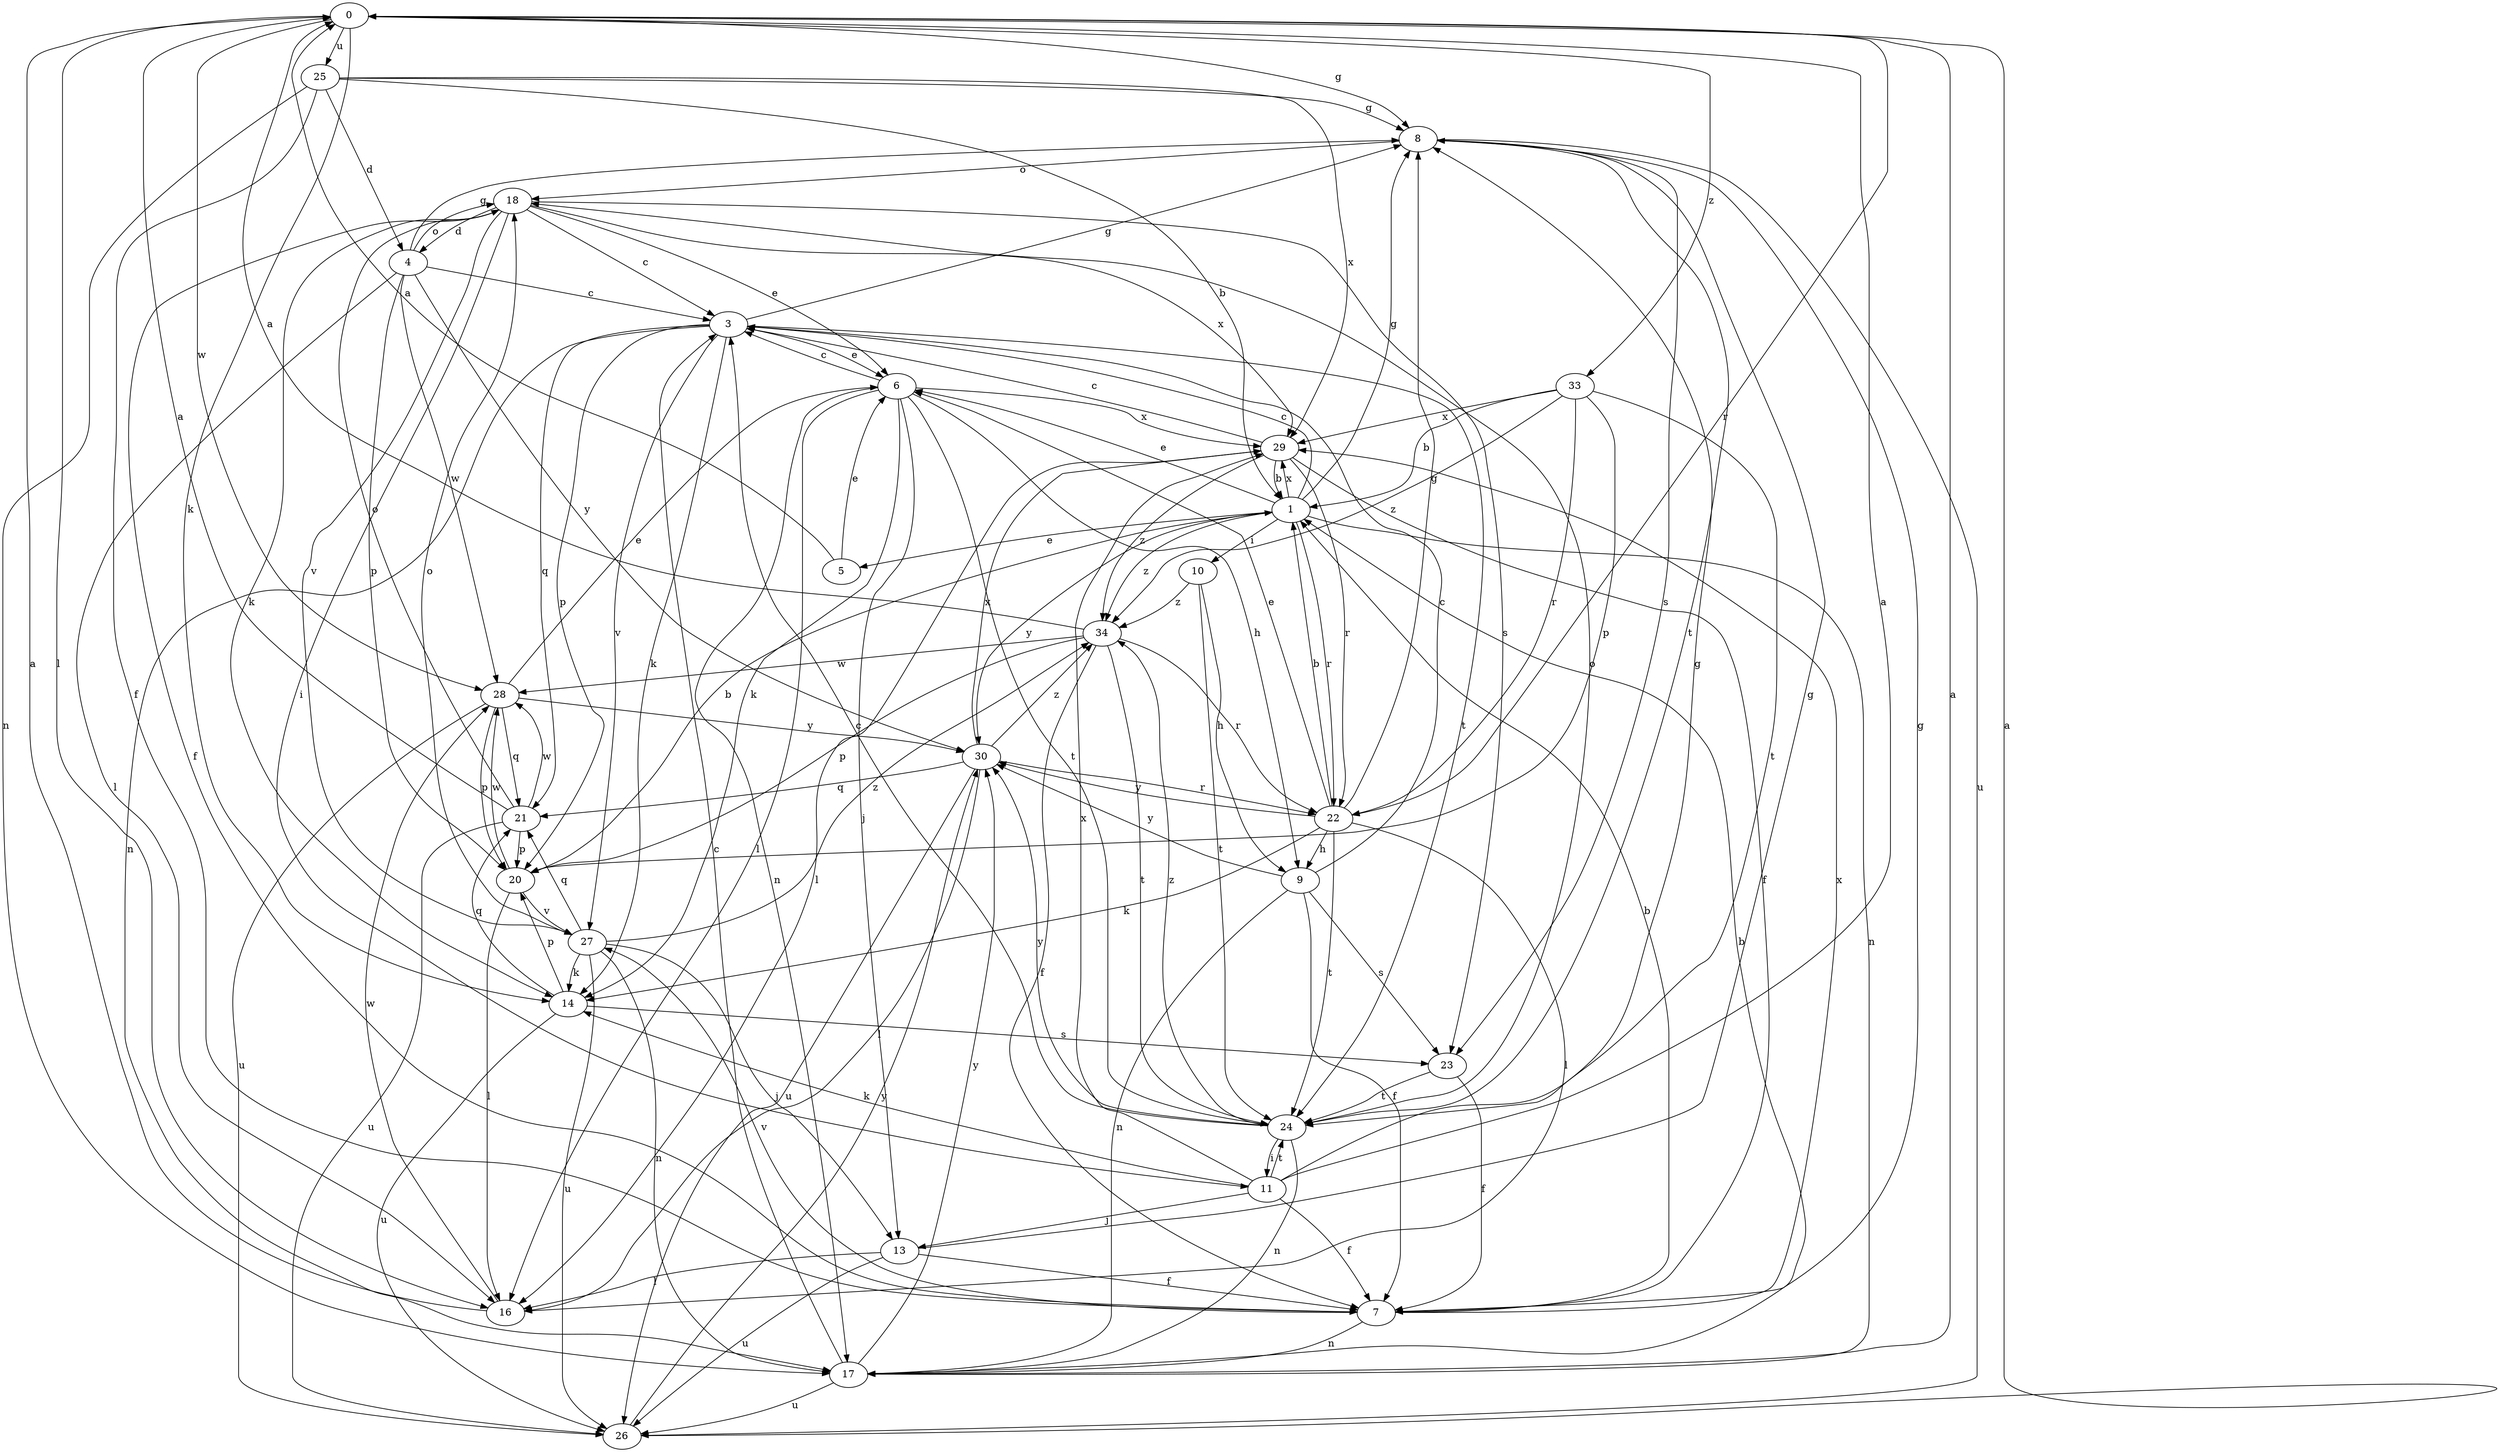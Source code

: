 strict digraph  {
0;
1;
3;
4;
5;
6;
7;
8;
9;
10;
11;
13;
14;
16;
17;
18;
20;
21;
22;
23;
24;
25;
26;
27;
28;
29;
30;
33;
34;
0 -> 8  [label=g];
0 -> 14  [label=k];
0 -> 16  [label=l];
0 -> 22  [label=r];
0 -> 25  [label=u];
0 -> 28  [label=w];
0 -> 33  [label=z];
1 -> 3  [label=c];
1 -> 5  [label=e];
1 -> 6  [label=e];
1 -> 8  [label=g];
1 -> 10  [label=i];
1 -> 17  [label=n];
1 -> 22  [label=r];
1 -> 29  [label=x];
1 -> 30  [label=y];
1 -> 34  [label=z];
3 -> 6  [label=e];
3 -> 8  [label=g];
3 -> 14  [label=k];
3 -> 17  [label=n];
3 -> 20  [label=p];
3 -> 21  [label=q];
3 -> 24  [label=t];
3 -> 27  [label=v];
4 -> 3  [label=c];
4 -> 8  [label=g];
4 -> 16  [label=l];
4 -> 18  [label=o];
4 -> 20  [label=p];
4 -> 28  [label=w];
4 -> 30  [label=y];
5 -> 0  [label=a];
5 -> 6  [label=e];
6 -> 3  [label=c];
6 -> 9  [label=h];
6 -> 13  [label=j];
6 -> 14  [label=k];
6 -> 16  [label=l];
6 -> 17  [label=n];
6 -> 24  [label=t];
6 -> 29  [label=x];
7 -> 1  [label=b];
7 -> 8  [label=g];
7 -> 17  [label=n];
7 -> 27  [label=v];
7 -> 29  [label=x];
8 -> 18  [label=o];
8 -> 23  [label=s];
8 -> 24  [label=t];
8 -> 26  [label=u];
9 -> 3  [label=c];
9 -> 7  [label=f];
9 -> 17  [label=n];
9 -> 23  [label=s];
9 -> 30  [label=y];
10 -> 9  [label=h];
10 -> 24  [label=t];
10 -> 34  [label=z];
11 -> 0  [label=a];
11 -> 7  [label=f];
11 -> 8  [label=g];
11 -> 13  [label=j];
11 -> 14  [label=k];
11 -> 24  [label=t];
11 -> 29  [label=x];
13 -> 7  [label=f];
13 -> 8  [label=g];
13 -> 16  [label=l];
13 -> 26  [label=u];
14 -> 20  [label=p];
14 -> 21  [label=q];
14 -> 23  [label=s];
14 -> 26  [label=u];
16 -> 0  [label=a];
16 -> 28  [label=w];
17 -> 0  [label=a];
17 -> 1  [label=b];
17 -> 3  [label=c];
17 -> 26  [label=u];
17 -> 30  [label=y];
18 -> 3  [label=c];
18 -> 4  [label=d];
18 -> 6  [label=e];
18 -> 7  [label=f];
18 -> 11  [label=i];
18 -> 14  [label=k];
18 -> 23  [label=s];
18 -> 27  [label=v];
18 -> 29  [label=x];
20 -> 1  [label=b];
20 -> 16  [label=l];
20 -> 27  [label=v];
20 -> 28  [label=w];
21 -> 0  [label=a];
21 -> 18  [label=o];
21 -> 20  [label=p];
21 -> 26  [label=u];
21 -> 28  [label=w];
22 -> 1  [label=b];
22 -> 6  [label=e];
22 -> 8  [label=g];
22 -> 9  [label=h];
22 -> 14  [label=k];
22 -> 16  [label=l];
22 -> 24  [label=t];
22 -> 30  [label=y];
23 -> 7  [label=f];
23 -> 24  [label=t];
24 -> 3  [label=c];
24 -> 11  [label=i];
24 -> 17  [label=n];
24 -> 18  [label=o];
24 -> 30  [label=y];
24 -> 34  [label=z];
25 -> 1  [label=b];
25 -> 4  [label=d];
25 -> 7  [label=f];
25 -> 8  [label=g];
25 -> 17  [label=n];
25 -> 29  [label=x];
26 -> 0  [label=a];
26 -> 30  [label=y];
27 -> 13  [label=j];
27 -> 14  [label=k];
27 -> 17  [label=n];
27 -> 18  [label=o];
27 -> 21  [label=q];
27 -> 26  [label=u];
27 -> 34  [label=z];
28 -> 6  [label=e];
28 -> 20  [label=p];
28 -> 21  [label=q];
28 -> 26  [label=u];
28 -> 30  [label=y];
29 -> 1  [label=b];
29 -> 3  [label=c];
29 -> 7  [label=f];
29 -> 16  [label=l];
29 -> 22  [label=r];
29 -> 34  [label=z];
30 -> 16  [label=l];
30 -> 21  [label=q];
30 -> 22  [label=r];
30 -> 26  [label=u];
30 -> 29  [label=x];
30 -> 34  [label=z];
33 -> 1  [label=b];
33 -> 20  [label=p];
33 -> 22  [label=r];
33 -> 24  [label=t];
33 -> 29  [label=x];
33 -> 34  [label=z];
34 -> 0  [label=a];
34 -> 7  [label=f];
34 -> 20  [label=p];
34 -> 22  [label=r];
34 -> 24  [label=t];
34 -> 28  [label=w];
}
